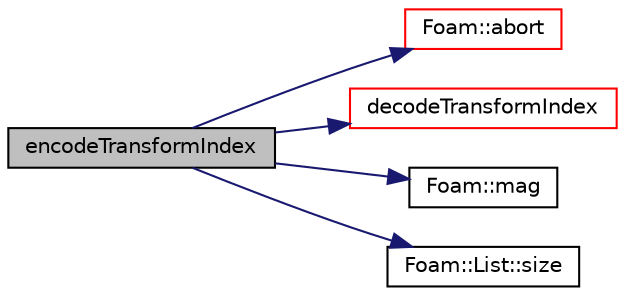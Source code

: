 digraph "encodeTransformIndex"
{
  bgcolor="transparent";
  edge [fontname="Helvetica",fontsize="10",labelfontname="Helvetica",labelfontsize="10"];
  node [fontname="Helvetica",fontsize="10",shape=record];
  rankdir="LR";
  Node95 [label="encodeTransformIndex",height=0.2,width=0.4,color="black", fillcolor="grey75", style="filled", fontcolor="black"];
  Node95 -> Node96 [color="midnightblue",fontsize="10",style="solid",fontname="Helvetica"];
  Node96 [label="Foam::abort",height=0.2,width=0.4,color="red",URL="$a21851.html#a447107a607d03e417307c203fa5fb44b"];
  Node95 -> Node141 [color="midnightblue",fontsize="10",style="solid",fontname="Helvetica"];
  Node141 [label="decodeTransformIndex",height=0.2,width=0.4,color="red",URL="$a28849.html#aa5d03acefc3500c9ba5e129de60d117d",tooltip="Decode transform index. "];
  Node95 -> Node150 [color="midnightblue",fontsize="10",style="solid",fontname="Helvetica"];
  Node150 [label="Foam::mag",height=0.2,width=0.4,color="black",URL="$a21851.html#a929da2a3fdcf3dacbbe0487d3a330dae"];
  Node95 -> Node162 [color="midnightblue",fontsize="10",style="solid",fontname="Helvetica"];
  Node162 [label="Foam::List::size",height=0.2,width=0.4,color="black",URL="$a26833.html#a8a5f6fa29bd4b500caf186f60245b384",tooltip="Override size to be inconsistent with allocated storage. "];
}
